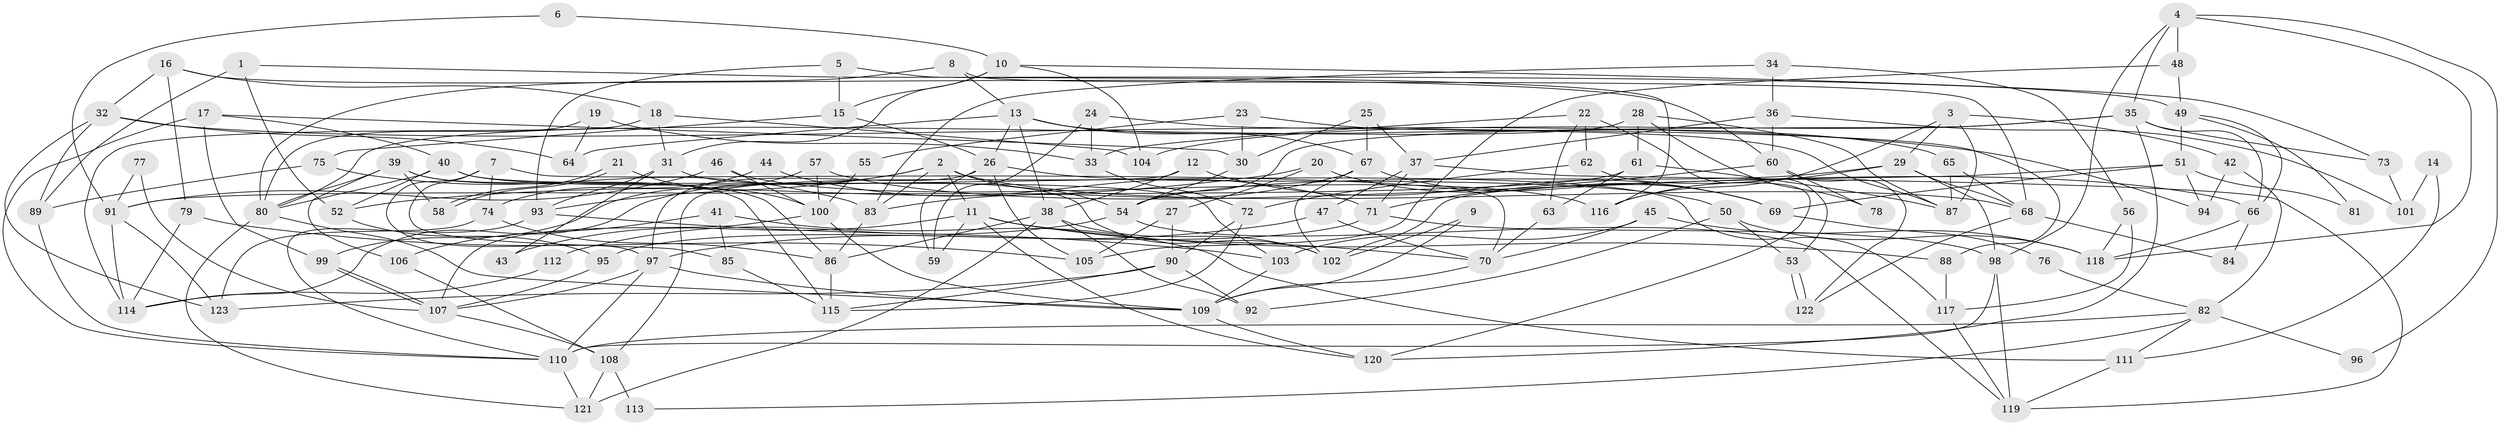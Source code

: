 // Generated by graph-tools (version 1.1) at 2025/26/03/09/25 03:26:20]
// undirected, 123 vertices, 246 edges
graph export_dot {
graph [start="1"]
  node [color=gray90,style=filled];
  1;
  2;
  3;
  4;
  5;
  6;
  7;
  8;
  9;
  10;
  11;
  12;
  13;
  14;
  15;
  16;
  17;
  18;
  19;
  20;
  21;
  22;
  23;
  24;
  25;
  26;
  27;
  28;
  29;
  30;
  31;
  32;
  33;
  34;
  35;
  36;
  37;
  38;
  39;
  40;
  41;
  42;
  43;
  44;
  45;
  46;
  47;
  48;
  49;
  50;
  51;
  52;
  53;
  54;
  55;
  56;
  57;
  58;
  59;
  60;
  61;
  62;
  63;
  64;
  65;
  66;
  67;
  68;
  69;
  70;
  71;
  72;
  73;
  74;
  75;
  76;
  77;
  78;
  79;
  80;
  81;
  82;
  83;
  84;
  85;
  86;
  87;
  88;
  89;
  90;
  91;
  92;
  93;
  94;
  95;
  96;
  97;
  98;
  99;
  100;
  101;
  102;
  103;
  104;
  105;
  106;
  107;
  108;
  109;
  110;
  111;
  112;
  113;
  114;
  115;
  116;
  117;
  118;
  119;
  120;
  121;
  122;
  123;
  1 -- 89;
  1 -- 52;
  1 -- 49;
  2 -- 83;
  2 -- 93;
  2 -- 11;
  2 -- 54;
  2 -- 68;
  2 -- 114;
  3 -- 42;
  3 -- 29;
  3 -- 87;
  3 -- 116;
  4 -- 98;
  4 -- 48;
  4 -- 35;
  4 -- 96;
  4 -- 118;
  5 -- 116;
  5 -- 93;
  5 -- 15;
  6 -- 91;
  6 -- 10;
  7 -- 97;
  7 -- 70;
  7 -- 74;
  7 -- 85;
  8 -- 68;
  8 -- 13;
  8 -- 80;
  9 -- 109;
  9 -- 102;
  10 -- 104;
  10 -- 31;
  10 -- 15;
  10 -- 73;
  11 -- 120;
  11 -- 43;
  11 -- 59;
  11 -- 70;
  11 -- 88;
  12 -- 38;
  12 -- 108;
  12 -- 69;
  13 -- 38;
  13 -- 26;
  13 -- 64;
  13 -- 65;
  13 -- 67;
  14 -- 101;
  14 -- 111;
  15 -- 26;
  15 -- 75;
  16 -- 60;
  16 -- 18;
  16 -- 32;
  16 -- 79;
  17 -- 40;
  17 -- 30;
  17 -- 99;
  17 -- 110;
  18 -- 31;
  18 -- 114;
  18 -- 104;
  19 -- 64;
  19 -- 33;
  19 -- 80;
  20 -- 27;
  20 -- 69;
  20 -- 52;
  21 -- 100;
  21 -- 58;
  21 -- 58;
  22 -- 33;
  22 -- 53;
  22 -- 62;
  22 -- 63;
  23 -- 30;
  23 -- 87;
  23 -- 55;
  24 -- 88;
  24 -- 59;
  24 -- 33;
  25 -- 37;
  25 -- 67;
  25 -- 30;
  26 -- 97;
  26 -- 50;
  26 -- 59;
  26 -- 105;
  27 -- 90;
  27 -- 105;
  28 -- 80;
  28 -- 61;
  28 -- 78;
  28 -- 87;
  29 -- 68;
  29 -- 54;
  29 -- 98;
  29 -- 116;
  30 -- 54;
  31 -- 93;
  31 -- 102;
  31 -- 43;
  32 -- 89;
  32 -- 64;
  32 -- 94;
  32 -- 123;
  33 -- 72;
  34 -- 56;
  34 -- 36;
  34 -- 83;
  35 -- 66;
  35 -- 54;
  35 -- 73;
  35 -- 104;
  35 -- 120;
  36 -- 60;
  36 -- 37;
  36 -- 101;
  37 -- 71;
  37 -- 47;
  37 -- 119;
  38 -- 121;
  38 -- 102;
  38 -- 86;
  38 -- 92;
  39 -- 86;
  39 -- 80;
  39 -- 58;
  39 -- 106;
  39 -- 115;
  40 -- 103;
  40 -- 80;
  40 -- 52;
  40 -- 117;
  41 -- 106;
  41 -- 85;
  41 -- 111;
  42 -- 94;
  42 -- 82;
  44 -- 71;
  44 -- 74;
  45 -- 118;
  45 -- 70;
  45 -- 103;
  46 -- 91;
  46 -- 116;
  46 -- 100;
  47 -- 70;
  47 -- 97;
  48 -- 105;
  48 -- 49;
  49 -- 66;
  49 -- 51;
  49 -- 81;
  50 -- 92;
  50 -- 53;
  50 -- 118;
  51 -- 69;
  51 -- 81;
  51 -- 94;
  51 -- 102;
  52 -- 95;
  53 -- 122;
  53 -- 122;
  54 -- 112;
  54 -- 119;
  55 -- 100;
  56 -- 117;
  56 -- 118;
  57 -- 99;
  57 -- 100;
  57 -- 66;
  60 -- 122;
  60 -- 71;
  60 -- 78;
  61 -- 63;
  61 -- 87;
  61 -- 91;
  62 -- 120;
  62 -- 72;
  63 -- 70;
  65 -- 87;
  65 -- 68;
  66 -- 118;
  66 -- 84;
  67 -- 83;
  67 -- 69;
  67 -- 102;
  68 -- 84;
  68 -- 122;
  69 -- 76;
  70 -- 109;
  71 -- 95;
  71 -- 98;
  72 -- 115;
  72 -- 90;
  73 -- 101;
  74 -- 123;
  74 -- 86;
  75 -- 83;
  75 -- 89;
  76 -- 82;
  77 -- 91;
  77 -- 107;
  79 -- 114;
  79 -- 105;
  80 -- 109;
  80 -- 121;
  82 -- 111;
  82 -- 110;
  82 -- 96;
  82 -- 113;
  83 -- 86;
  85 -- 115;
  86 -- 115;
  88 -- 117;
  89 -- 110;
  90 -- 115;
  90 -- 92;
  90 -- 123;
  91 -- 123;
  91 -- 114;
  93 -- 110;
  93 -- 103;
  95 -- 107;
  97 -- 109;
  97 -- 110;
  97 -- 107;
  98 -- 119;
  98 -- 110;
  99 -- 107;
  99 -- 107;
  100 -- 107;
  100 -- 109;
  103 -- 109;
  106 -- 108;
  107 -- 108;
  108 -- 121;
  108 -- 113;
  109 -- 120;
  110 -- 121;
  111 -- 119;
  112 -- 114;
  117 -- 119;
}
